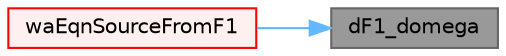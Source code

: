 digraph "dF1_domega"
{
 // LATEX_PDF_SIZE
  bgcolor="transparent";
  edge [fontname=Helvetica,fontsize=10,labelfontname=Helvetica,labelfontsize=10];
  node [fontname=Helvetica,fontsize=10,shape=box,height=0.2,width=0.4];
  rankdir="RL";
  Node1 [id="Node000001",label="dF1_domega",height=0.2,width=0.4,color="gray40", fillcolor="grey60", style="filled", fontcolor="black",tooltip=" "];
  Node1 -> Node2 [id="edge1_Node000001_Node000002",dir="back",color="steelblue1",style="solid",tooltip=" "];
  Node2 [id="Node000002",label="waEqnSourceFromF1",height=0.2,width=0.4,color="red", fillcolor="#FFF0F0", style="filled",URL="$classFoam_1_1incompressibleAdjoint_1_1adjointRASModels_1_1adjointkOmegaSST.html#a949d4ced276ef02b16869d78c25c9d3f",tooltip=" "];
}
